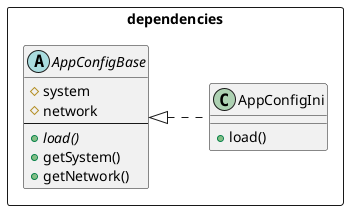 @startuml

package dependencies <<Rectangle>> {
  abstract AppConfigBase {
    # system
    # network
    --
    + {abstract} load()
    + getSystem()
    + getNetwork()
  }
  class AppConfigIni {
    + load()
  }

}

left to right direction
' dependency inner relation
AppConfigBase <|.. AppConfigIni

@enduml